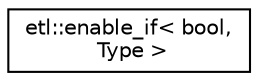 digraph "Graphical Class Hierarchy"
{
  edge [fontname="Helvetica",fontsize="10",labelfontname="Helvetica",labelfontsize="10"];
  node [fontname="Helvetica",fontsize="10",shape=record];
  rankdir="LR";
  Node0 [label="etl::enable_if\< bool,\l Type \>",height=0.2,width=0.4,color="black", fillcolor="white", style="filled",URL="$structetl_1_1enable__if.html",tooltip="Define a member typedef only if a boolean constant is true. "];
}
